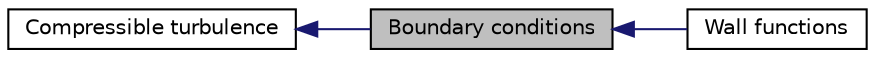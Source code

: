 digraph "Boundary conditions"
{
  bgcolor="transparent";
  edge [fontname="Helvetica",fontsize="10",labelfontname="Helvetica",labelfontsize="10"];
  node [fontname="Helvetica",fontsize="10",shape=record];
  rankdir=LR;
  Node2 [label="Wall functions",height=0.2,width=0.4,color="black",URL="$group__grpCmpWallFunctions.html"];
  Node1 [label="Compressible turbulence",height=0.2,width=0.4,color="black",URL="$group__grpCmpTurbulence.html"];
  Node0 [label="Boundary conditions",height=0.2,width=0.4,color="black", fillcolor="grey75", style="filled" fontcolor="black"];
  Node1->Node0 [shape=plaintext, color="midnightblue", dir="back", style="solid"];
  Node0->Node2 [shape=plaintext, color="midnightblue", dir="back", style="solid"];
}
